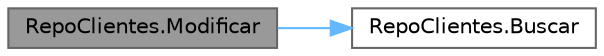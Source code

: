 digraph "RepoClientes.Modificar"
{
 // INTERACTIVE_SVG=YES
 // LATEX_PDF_SIZE
  bgcolor="transparent";
  edge [fontname=Helvetica,fontsize=10,labelfontname=Helvetica,labelfontsize=10];
  node [fontname=Helvetica,fontsize=10,shape=box,height=0.2,width=0.4];
  rankdir="LR";
  Node1 [id="Node000001",label="RepoClientes.Modificar",height=0.2,width=0.4,color="gray40", fillcolor="grey60", style="filled", fontcolor="black",tooltip="Actualiza los datos de un cliente existente (Operación Update)."];
  Node1 -> Node2 [id="edge1_Node000001_Node000002",color="steelblue1",style="solid",tooltip=" "];
  Node2 [id="Node000002",label="RepoClientes.Buscar",height=0.2,width=0.4,color="grey40", fillcolor="white", style="filled",URL="$classRepoClientes.html#a7f37ac43088ed2cc02fb357ccf74e53c",tooltip="Busca un cliente por su ID (Operación Read)."];
}
